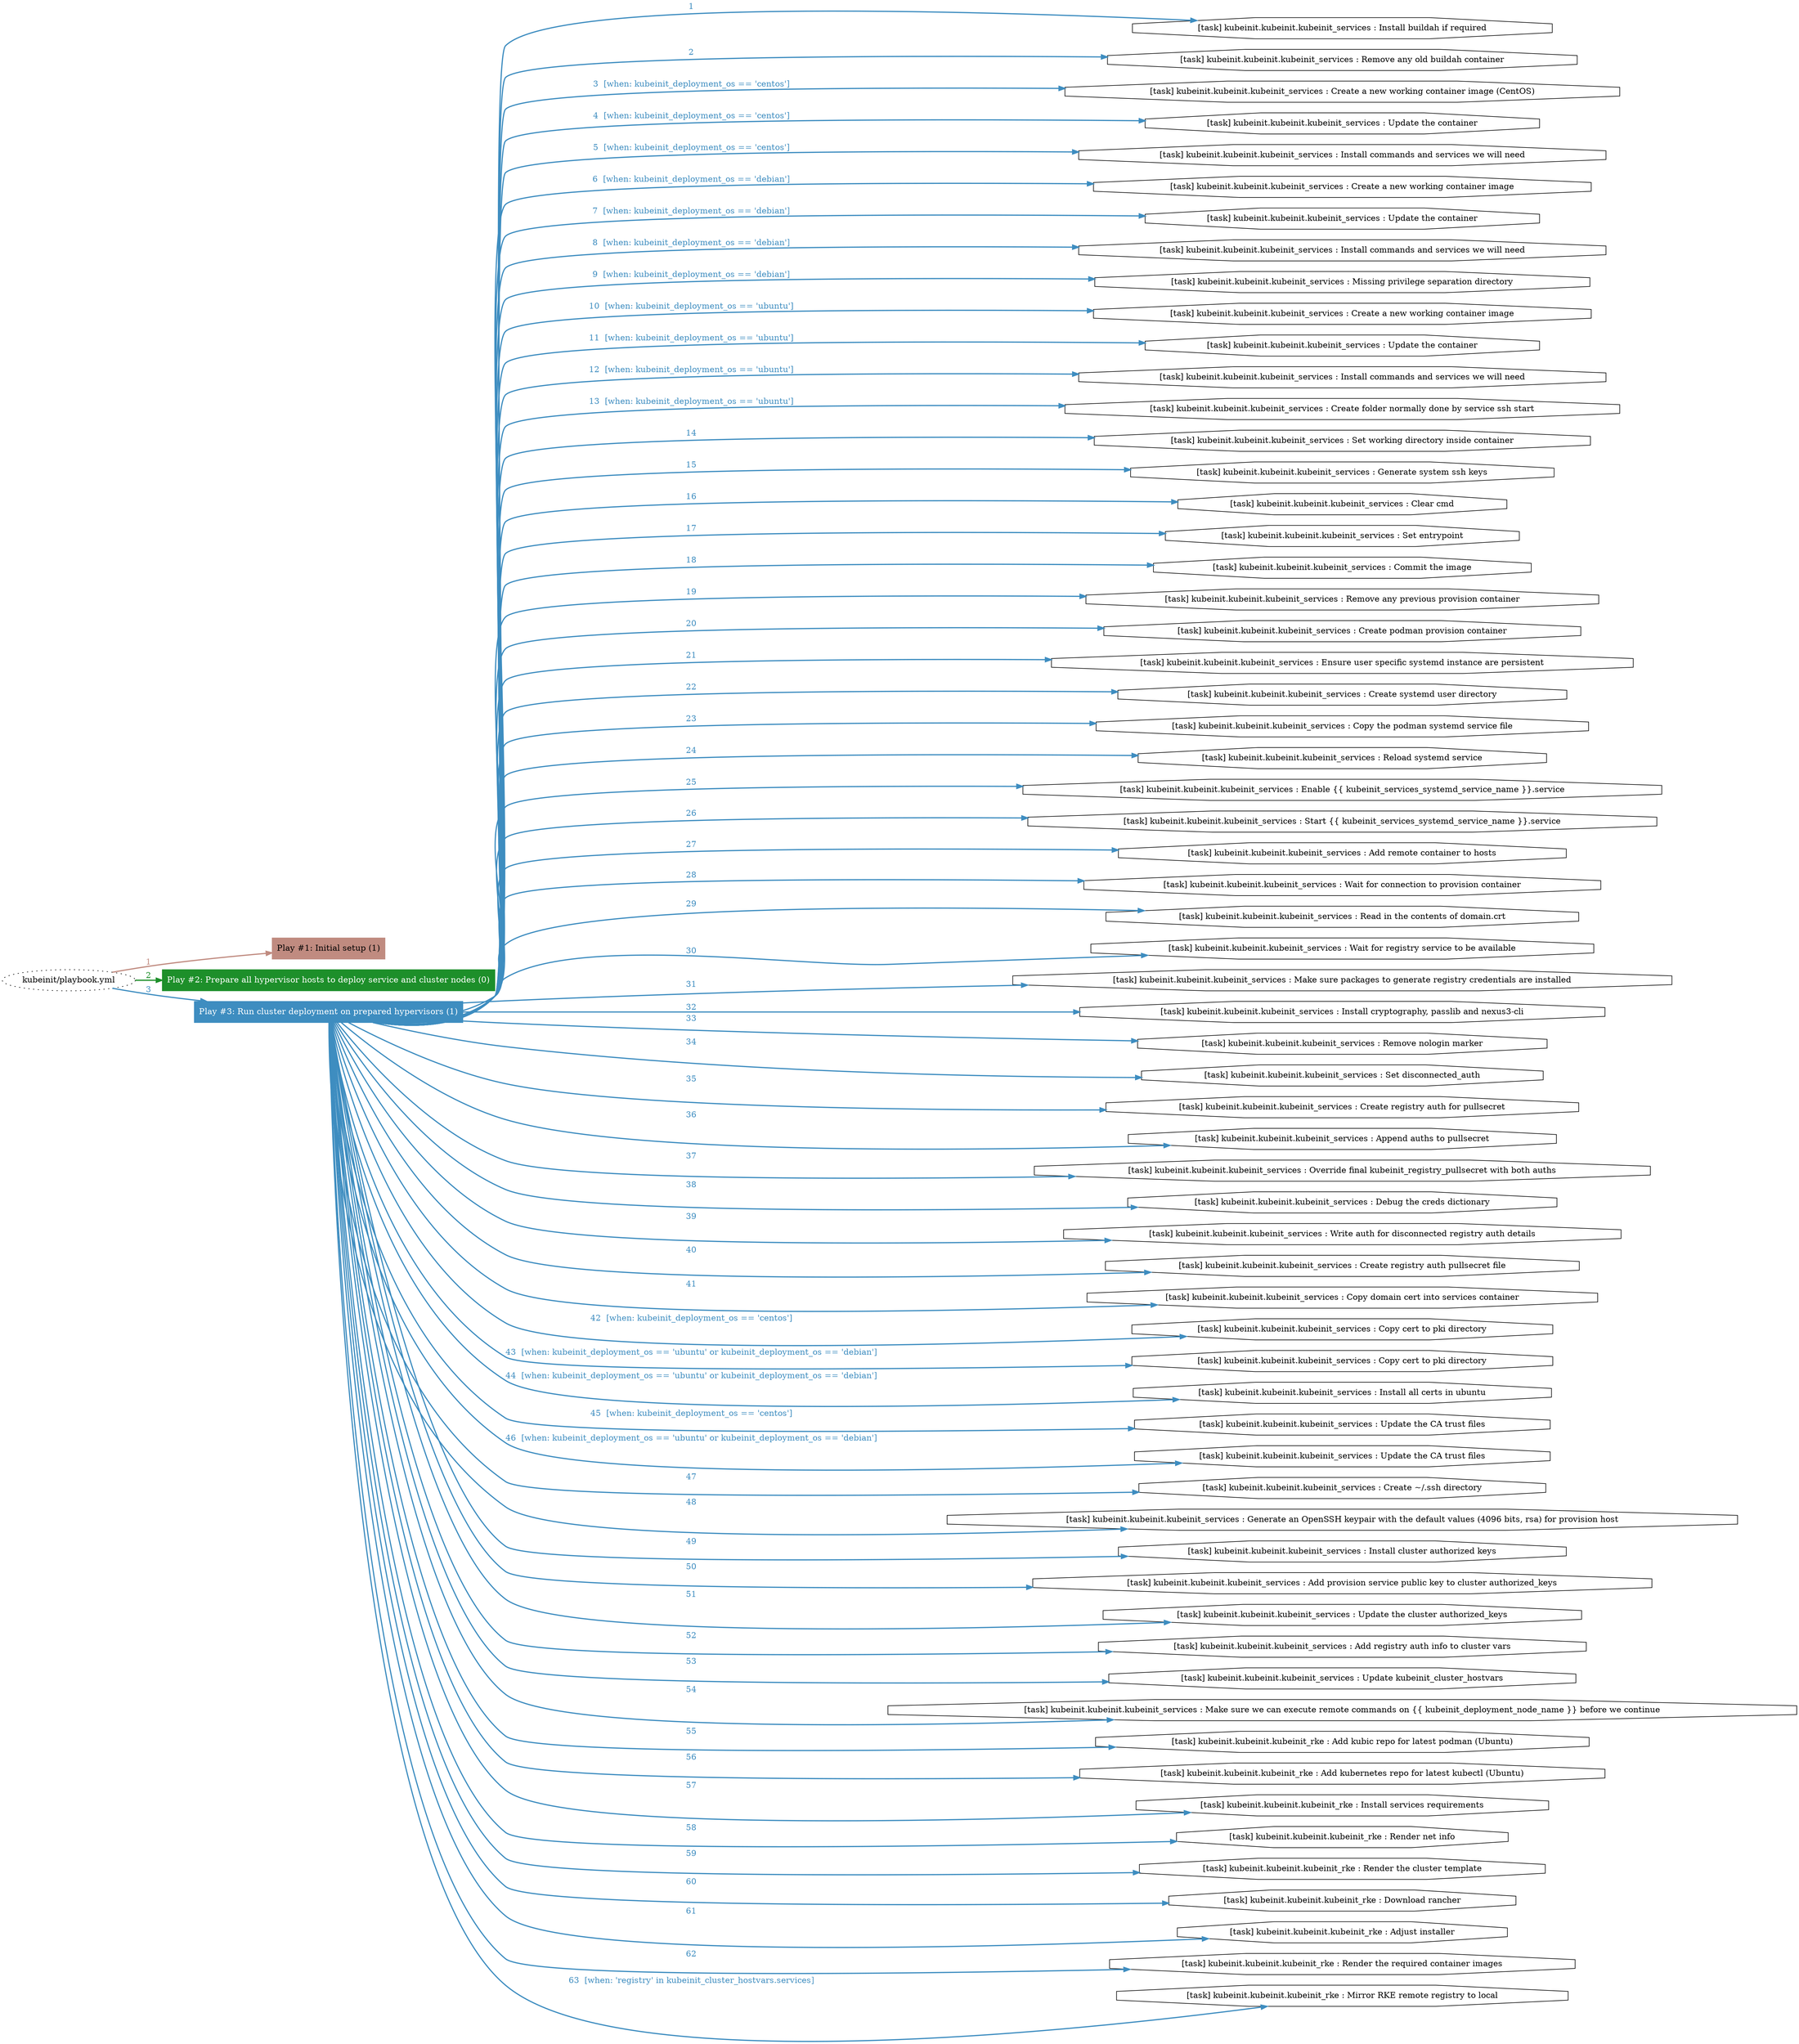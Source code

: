 digraph "kubeinit/playbook.yml "{
	graph [concentrate=true ordering=in rankdir=LR ratio=fill]
	edge [esep=5 sep=10]
	"kubeinit/playbook.yml" [id=root_node style=dotted]
	subgraph "Play #1: Initial setup (1) "{
		"Play #1: Initial setup (1)" [color="#c08b80" fontcolor="#000000" id="play_4b712d54-bc56-480d-9c7b-0bd8f701b07a" shape=box style=filled tooltip=localhost]
		"kubeinit/playbook.yml" -> "Play #1: Initial setup (1)" [label=1 color="#c08b80" fontcolor="#c08b80" id="edge_e63c7ac4-cd68-475b-8e56-a4ff397f4b9f" style=bold]
	}
	subgraph "Play #2: Prepare all hypervisor hosts to deploy service and cluster nodes (0) "{
		"Play #2: Prepare all hypervisor hosts to deploy service and cluster nodes (0)" [color="#1d8f2a" fontcolor="#ffffff" id="play_9dc1a490-1731-42a2-980e-ee22ecf014a3" shape=box style=filled tooltip=""]
		"kubeinit/playbook.yml" -> "Play #2: Prepare all hypervisor hosts to deploy service and cluster nodes (0)" [label=2 color="#1d8f2a" fontcolor="#1d8f2a" id="edge_ea168722-b28d-4e0f-9586-2a2dc26bd555" style=bold]
	}
	subgraph "Play #3: Run cluster deployment on prepared hypervisors (1) "{
		"Play #3: Run cluster deployment on prepared hypervisors (1)" [color="#3e8dc0" fontcolor="#ffffff" id="play_6fba28e6-ac37-41d5-a98d-3e4180a9feb0" shape=box style=filled tooltip=localhost]
		"kubeinit/playbook.yml" -> "Play #3: Run cluster deployment on prepared hypervisors (1)" [label=3 color="#3e8dc0" fontcolor="#3e8dc0" id="edge_483bea28-1b5b-465d-b329-8a38149724ac" style=bold]
		"task_fefc940b-8e46-451f-8f3e-7c46237d70fa" [label="[task] kubeinit.kubeinit.kubeinit_services : Install buildah if required" id="task_fefc940b-8e46-451f-8f3e-7c46237d70fa" shape=octagon tooltip="[task] kubeinit.kubeinit.kubeinit_services : Install buildah if required"]
		"Play #3: Run cluster deployment on prepared hypervisors (1)" -> "task_fefc940b-8e46-451f-8f3e-7c46237d70fa" [label=1 color="#3e8dc0" fontcolor="#3e8dc0" id="edge_1a4de58b-185a-477d-ac84-d8a1682dde9b" style=bold]
		"task_2104de16-b586-4595-95d9-067e742a16c2" [label="[task] kubeinit.kubeinit.kubeinit_services : Remove any old buildah container" id="task_2104de16-b586-4595-95d9-067e742a16c2" shape=octagon tooltip="[task] kubeinit.kubeinit.kubeinit_services : Remove any old buildah container"]
		"Play #3: Run cluster deployment on prepared hypervisors (1)" -> "task_2104de16-b586-4595-95d9-067e742a16c2" [label=2 color="#3e8dc0" fontcolor="#3e8dc0" id="edge_4a330322-72ee-4943-b0ae-62ef35278c76" style=bold]
		"task_e0b536bc-6398-46d4-8970-b86c90e35916" [label="[task] kubeinit.kubeinit.kubeinit_services : Create a new working container image (CentOS)" id="task_e0b536bc-6398-46d4-8970-b86c90e35916" shape=octagon tooltip="[task] kubeinit.kubeinit.kubeinit_services : Create a new working container image (CentOS)"]
		"Play #3: Run cluster deployment on prepared hypervisors (1)" -> "task_e0b536bc-6398-46d4-8970-b86c90e35916" [label="3  [when: kubeinit_deployment_os == 'centos']" color="#3e8dc0" fontcolor="#3e8dc0" id="edge_5ba077fc-ecef-450e-bee8-7b44a6266232" style=bold]
		"task_f4252ec9-66b5-496b-9d25-eb3eff69dac1" [label="[task] kubeinit.kubeinit.kubeinit_services : Update the container" id="task_f4252ec9-66b5-496b-9d25-eb3eff69dac1" shape=octagon tooltip="[task] kubeinit.kubeinit.kubeinit_services : Update the container"]
		"Play #3: Run cluster deployment on prepared hypervisors (1)" -> "task_f4252ec9-66b5-496b-9d25-eb3eff69dac1" [label="4  [when: kubeinit_deployment_os == 'centos']" color="#3e8dc0" fontcolor="#3e8dc0" id="edge_4b49e7f6-6c3a-4b21-9941-3cdabed57b33" style=bold]
		"task_5fb17e26-25c2-413c-99ed-82b19be4ca71" [label="[task] kubeinit.kubeinit.kubeinit_services : Install commands and services we will need" id="task_5fb17e26-25c2-413c-99ed-82b19be4ca71" shape=octagon tooltip="[task] kubeinit.kubeinit.kubeinit_services : Install commands and services we will need"]
		"Play #3: Run cluster deployment on prepared hypervisors (1)" -> "task_5fb17e26-25c2-413c-99ed-82b19be4ca71" [label="5  [when: kubeinit_deployment_os == 'centos']" color="#3e8dc0" fontcolor="#3e8dc0" id="edge_60d80f78-843a-4da0-9602-81d904752764" style=bold]
		"task_04df29a7-4545-4cc3-b831-e134a9189a85" [label="[task] kubeinit.kubeinit.kubeinit_services : Create a new working container image" id="task_04df29a7-4545-4cc3-b831-e134a9189a85" shape=octagon tooltip="[task] kubeinit.kubeinit.kubeinit_services : Create a new working container image"]
		"Play #3: Run cluster deployment on prepared hypervisors (1)" -> "task_04df29a7-4545-4cc3-b831-e134a9189a85" [label="6  [when: kubeinit_deployment_os == 'debian']" color="#3e8dc0" fontcolor="#3e8dc0" id="edge_657e8a77-8e20-46b4-9020-dd295e2b48d1" style=bold]
		"task_4a012867-f6a1-40a1-8244-261c2b42c349" [label="[task] kubeinit.kubeinit.kubeinit_services : Update the container" id="task_4a012867-f6a1-40a1-8244-261c2b42c349" shape=octagon tooltip="[task] kubeinit.kubeinit.kubeinit_services : Update the container"]
		"Play #3: Run cluster deployment on prepared hypervisors (1)" -> "task_4a012867-f6a1-40a1-8244-261c2b42c349" [label="7  [when: kubeinit_deployment_os == 'debian']" color="#3e8dc0" fontcolor="#3e8dc0" id="edge_4a574631-d381-4b79-a408-102d8b4e3b35" style=bold]
		"task_35544a98-2ff5-44ba-aa71-269c02c7d06b" [label="[task] kubeinit.kubeinit.kubeinit_services : Install commands and services we will need" id="task_35544a98-2ff5-44ba-aa71-269c02c7d06b" shape=octagon tooltip="[task] kubeinit.kubeinit.kubeinit_services : Install commands and services we will need"]
		"Play #3: Run cluster deployment on prepared hypervisors (1)" -> "task_35544a98-2ff5-44ba-aa71-269c02c7d06b" [label="8  [when: kubeinit_deployment_os == 'debian']" color="#3e8dc0" fontcolor="#3e8dc0" id="edge_de125d9f-3dc6-4bd9-a8db-a908527e8557" style=bold]
		"task_7ace6514-070c-48ba-abbf-1190122f60ee" [label="[task] kubeinit.kubeinit.kubeinit_services : Missing privilege separation directory" id="task_7ace6514-070c-48ba-abbf-1190122f60ee" shape=octagon tooltip="[task] kubeinit.kubeinit.kubeinit_services : Missing privilege separation directory"]
		"Play #3: Run cluster deployment on prepared hypervisors (1)" -> "task_7ace6514-070c-48ba-abbf-1190122f60ee" [label="9  [when: kubeinit_deployment_os == 'debian']" color="#3e8dc0" fontcolor="#3e8dc0" id="edge_b0fae3c4-0964-4d99-bb26-bb4238fc118c" style=bold]
		"task_cbabbbf3-4bd7-4c6b-a8e1-82f63e7428ab" [label="[task] kubeinit.kubeinit.kubeinit_services : Create a new working container image" id="task_cbabbbf3-4bd7-4c6b-a8e1-82f63e7428ab" shape=octagon tooltip="[task] kubeinit.kubeinit.kubeinit_services : Create a new working container image"]
		"Play #3: Run cluster deployment on prepared hypervisors (1)" -> "task_cbabbbf3-4bd7-4c6b-a8e1-82f63e7428ab" [label="10  [when: kubeinit_deployment_os == 'ubuntu']" color="#3e8dc0" fontcolor="#3e8dc0" id="edge_d4a045d4-5a40-4874-9354-4946e33e4755" style=bold]
		"task_d47c31ac-f100-4c91-b1b6-1ec4d5b25861" [label="[task] kubeinit.kubeinit.kubeinit_services : Update the container" id="task_d47c31ac-f100-4c91-b1b6-1ec4d5b25861" shape=octagon tooltip="[task] kubeinit.kubeinit.kubeinit_services : Update the container"]
		"Play #3: Run cluster deployment on prepared hypervisors (1)" -> "task_d47c31ac-f100-4c91-b1b6-1ec4d5b25861" [label="11  [when: kubeinit_deployment_os == 'ubuntu']" color="#3e8dc0" fontcolor="#3e8dc0" id="edge_3ff3a576-fff3-430b-8e31-934b7b035dd4" style=bold]
		"task_3c5e8622-966f-4e88-948b-a1c92c147d09" [label="[task] kubeinit.kubeinit.kubeinit_services : Install commands and services we will need" id="task_3c5e8622-966f-4e88-948b-a1c92c147d09" shape=octagon tooltip="[task] kubeinit.kubeinit.kubeinit_services : Install commands and services we will need"]
		"Play #3: Run cluster deployment on prepared hypervisors (1)" -> "task_3c5e8622-966f-4e88-948b-a1c92c147d09" [label="12  [when: kubeinit_deployment_os == 'ubuntu']" color="#3e8dc0" fontcolor="#3e8dc0" id="edge_e6dd6ff5-914a-47be-9dc8-6daf2f6151dd" style=bold]
		"task_110e06b4-047a-46bb-b57d-e3a10126da08" [label="[task] kubeinit.kubeinit.kubeinit_services : Create folder normally done by service ssh start" id="task_110e06b4-047a-46bb-b57d-e3a10126da08" shape=octagon tooltip="[task] kubeinit.kubeinit.kubeinit_services : Create folder normally done by service ssh start"]
		"Play #3: Run cluster deployment on prepared hypervisors (1)" -> "task_110e06b4-047a-46bb-b57d-e3a10126da08" [label="13  [when: kubeinit_deployment_os == 'ubuntu']" color="#3e8dc0" fontcolor="#3e8dc0" id="edge_7693e75b-145c-4aca-89d5-e6ef892f1940" style=bold]
		"task_c6952494-1f32-4682-a6cc-4f3bf4f2057e" [label="[task] kubeinit.kubeinit.kubeinit_services : Set working directory inside container" id="task_c6952494-1f32-4682-a6cc-4f3bf4f2057e" shape=octagon tooltip="[task] kubeinit.kubeinit.kubeinit_services : Set working directory inside container"]
		"Play #3: Run cluster deployment on prepared hypervisors (1)" -> "task_c6952494-1f32-4682-a6cc-4f3bf4f2057e" [label=14 color="#3e8dc0" fontcolor="#3e8dc0" id="edge_e93fc7e4-4a74-4711-ac97-0c5c54c28ae2" style=bold]
		"task_0ea317a2-8e5b-4f9c-8fc7-6ab1a3cea63b" [label="[task] kubeinit.kubeinit.kubeinit_services : Generate system ssh keys" id="task_0ea317a2-8e5b-4f9c-8fc7-6ab1a3cea63b" shape=octagon tooltip="[task] kubeinit.kubeinit.kubeinit_services : Generate system ssh keys"]
		"Play #3: Run cluster deployment on prepared hypervisors (1)" -> "task_0ea317a2-8e5b-4f9c-8fc7-6ab1a3cea63b" [label=15 color="#3e8dc0" fontcolor="#3e8dc0" id="edge_8ab43bc1-5fec-46e5-a5e5-6d4fc4f7c07a" style=bold]
		"task_01f67ab1-bee4-44ab-a422-8a34ac613090" [label="[task] kubeinit.kubeinit.kubeinit_services : Clear cmd" id="task_01f67ab1-bee4-44ab-a422-8a34ac613090" shape=octagon tooltip="[task] kubeinit.kubeinit.kubeinit_services : Clear cmd"]
		"Play #3: Run cluster deployment on prepared hypervisors (1)" -> "task_01f67ab1-bee4-44ab-a422-8a34ac613090" [label=16 color="#3e8dc0" fontcolor="#3e8dc0" id="edge_bac43e8c-3b8e-4d30-a8d1-dedcb6c25e9b" style=bold]
		"task_36a6f977-5390-48fb-bac4-b31f0e6d5f83" [label="[task] kubeinit.kubeinit.kubeinit_services : Set entrypoint" id="task_36a6f977-5390-48fb-bac4-b31f0e6d5f83" shape=octagon tooltip="[task] kubeinit.kubeinit.kubeinit_services : Set entrypoint"]
		"Play #3: Run cluster deployment on prepared hypervisors (1)" -> "task_36a6f977-5390-48fb-bac4-b31f0e6d5f83" [label=17 color="#3e8dc0" fontcolor="#3e8dc0" id="edge_2936a7fb-c2f7-4da1-ba5e-23d57ba0cb35" style=bold]
		"task_72d3f388-5e49-4008-96e3-9988add7899c" [label="[task] kubeinit.kubeinit.kubeinit_services : Commit the image" id="task_72d3f388-5e49-4008-96e3-9988add7899c" shape=octagon tooltip="[task] kubeinit.kubeinit.kubeinit_services : Commit the image"]
		"Play #3: Run cluster deployment on prepared hypervisors (1)" -> "task_72d3f388-5e49-4008-96e3-9988add7899c" [label=18 color="#3e8dc0" fontcolor="#3e8dc0" id="edge_71c26771-1b18-4f0f-b70e-38fbf23fb649" style=bold]
		"task_16b4a5ad-7b32-4306-b434-2e8844ade003" [label="[task] kubeinit.kubeinit.kubeinit_services : Remove any previous provision container" id="task_16b4a5ad-7b32-4306-b434-2e8844ade003" shape=octagon tooltip="[task] kubeinit.kubeinit.kubeinit_services : Remove any previous provision container"]
		"Play #3: Run cluster deployment on prepared hypervisors (1)" -> "task_16b4a5ad-7b32-4306-b434-2e8844ade003" [label=19 color="#3e8dc0" fontcolor="#3e8dc0" id="edge_49aa6488-e35d-43ef-9664-5b3dd2af4047" style=bold]
		"task_aef066eb-0046-4cc6-b5ec-7333e1a8b4a9" [label="[task] kubeinit.kubeinit.kubeinit_services : Create podman provision container" id="task_aef066eb-0046-4cc6-b5ec-7333e1a8b4a9" shape=octagon tooltip="[task] kubeinit.kubeinit.kubeinit_services : Create podman provision container"]
		"Play #3: Run cluster deployment on prepared hypervisors (1)" -> "task_aef066eb-0046-4cc6-b5ec-7333e1a8b4a9" [label=20 color="#3e8dc0" fontcolor="#3e8dc0" id="edge_9f263eb7-f2b6-4f8a-9961-a98091614ba0" style=bold]
		"task_847595df-4502-4246-af10-bbc39cd7c4e4" [label="[task] kubeinit.kubeinit.kubeinit_services : Ensure user specific systemd instance are persistent" id="task_847595df-4502-4246-af10-bbc39cd7c4e4" shape=octagon tooltip="[task] kubeinit.kubeinit.kubeinit_services : Ensure user specific systemd instance are persistent"]
		"Play #3: Run cluster deployment on prepared hypervisors (1)" -> "task_847595df-4502-4246-af10-bbc39cd7c4e4" [label=21 color="#3e8dc0" fontcolor="#3e8dc0" id="edge_c77c1557-e7b5-44f9-8fed-2601c25642dd" style=bold]
		"task_4798afbb-8f5c-482b-b4b3-49e5e8a1c596" [label="[task] kubeinit.kubeinit.kubeinit_services : Create systemd user directory" id="task_4798afbb-8f5c-482b-b4b3-49e5e8a1c596" shape=octagon tooltip="[task] kubeinit.kubeinit.kubeinit_services : Create systemd user directory"]
		"Play #3: Run cluster deployment on prepared hypervisors (1)" -> "task_4798afbb-8f5c-482b-b4b3-49e5e8a1c596" [label=22 color="#3e8dc0" fontcolor="#3e8dc0" id="edge_3a1ceed1-1c7a-4500-a639-be40864e4f5b" style=bold]
		"task_369d1708-f24d-4379-bdde-e1acbf3ce809" [label="[task] kubeinit.kubeinit.kubeinit_services : Copy the podman systemd service file" id="task_369d1708-f24d-4379-bdde-e1acbf3ce809" shape=octagon tooltip="[task] kubeinit.kubeinit.kubeinit_services : Copy the podman systemd service file"]
		"Play #3: Run cluster deployment on prepared hypervisors (1)" -> "task_369d1708-f24d-4379-bdde-e1acbf3ce809" [label=23 color="#3e8dc0" fontcolor="#3e8dc0" id="edge_49216111-c424-4ea6-b231-f9408a3734fe" style=bold]
		"task_51a88d9f-1ffb-446c-b2e2-42e429748e78" [label="[task] kubeinit.kubeinit.kubeinit_services : Reload systemd service" id="task_51a88d9f-1ffb-446c-b2e2-42e429748e78" shape=octagon tooltip="[task] kubeinit.kubeinit.kubeinit_services : Reload systemd service"]
		"Play #3: Run cluster deployment on prepared hypervisors (1)" -> "task_51a88d9f-1ffb-446c-b2e2-42e429748e78" [label=24 color="#3e8dc0" fontcolor="#3e8dc0" id="edge_ed21d315-c295-4658-8e8e-643429aa2ebc" style=bold]
		"task_99912bba-662e-4ce3-af4f-0f18b9d69682" [label="[task] kubeinit.kubeinit.kubeinit_services : Enable {{ kubeinit_services_systemd_service_name }}.service" id="task_99912bba-662e-4ce3-af4f-0f18b9d69682" shape=octagon tooltip="[task] kubeinit.kubeinit.kubeinit_services : Enable {{ kubeinit_services_systemd_service_name }}.service"]
		"Play #3: Run cluster deployment on prepared hypervisors (1)" -> "task_99912bba-662e-4ce3-af4f-0f18b9d69682" [label=25 color="#3e8dc0" fontcolor="#3e8dc0" id="edge_5e5ffc98-bf98-4fbb-a270-92d3f4904ac6" style=bold]
		"task_638b1e23-02e1-4054-bdee-1335e138aed1" [label="[task] kubeinit.kubeinit.kubeinit_services : Start {{ kubeinit_services_systemd_service_name }}.service" id="task_638b1e23-02e1-4054-bdee-1335e138aed1" shape=octagon tooltip="[task] kubeinit.kubeinit.kubeinit_services : Start {{ kubeinit_services_systemd_service_name }}.service"]
		"Play #3: Run cluster deployment on prepared hypervisors (1)" -> "task_638b1e23-02e1-4054-bdee-1335e138aed1" [label=26 color="#3e8dc0" fontcolor="#3e8dc0" id="edge_1e86e5b7-3fb6-4bb6-9408-a7ed87b2ed28" style=bold]
		"task_20f3b8ab-613f-4bb9-b7a3-d00bacc644c7" [label="[task] kubeinit.kubeinit.kubeinit_services : Add remote container to hosts" id="task_20f3b8ab-613f-4bb9-b7a3-d00bacc644c7" shape=octagon tooltip="[task] kubeinit.kubeinit.kubeinit_services : Add remote container to hosts"]
		"Play #3: Run cluster deployment on prepared hypervisors (1)" -> "task_20f3b8ab-613f-4bb9-b7a3-d00bacc644c7" [label=27 color="#3e8dc0" fontcolor="#3e8dc0" id="edge_966b3979-af33-43a1-8722-8f0eda12ee23" style=bold]
		"task_689ba441-76fb-4d0b-9a9e-701c43b23473" [label="[task] kubeinit.kubeinit.kubeinit_services : Wait for connection to provision container" id="task_689ba441-76fb-4d0b-9a9e-701c43b23473" shape=octagon tooltip="[task] kubeinit.kubeinit.kubeinit_services : Wait for connection to provision container"]
		"Play #3: Run cluster deployment on prepared hypervisors (1)" -> "task_689ba441-76fb-4d0b-9a9e-701c43b23473" [label=28 color="#3e8dc0" fontcolor="#3e8dc0" id="edge_20d7cfb3-5121-4ff4-819d-a6548accca93" style=bold]
		"task_166de98c-c425-4663-a612-fe69194ac884" [label="[task] kubeinit.kubeinit.kubeinit_services : Read in the contents of domain.crt" id="task_166de98c-c425-4663-a612-fe69194ac884" shape=octagon tooltip="[task] kubeinit.kubeinit.kubeinit_services : Read in the contents of domain.crt"]
		"Play #3: Run cluster deployment on prepared hypervisors (1)" -> "task_166de98c-c425-4663-a612-fe69194ac884" [label=29 color="#3e8dc0" fontcolor="#3e8dc0" id="edge_d979b65c-0a64-4102-a077-df222271af78" style=bold]
		"task_a7adbb10-5891-458e-bff5-32318f4bb95f" [label="[task] kubeinit.kubeinit.kubeinit_services : Wait for registry service to be available" id="task_a7adbb10-5891-458e-bff5-32318f4bb95f" shape=octagon tooltip="[task] kubeinit.kubeinit.kubeinit_services : Wait for registry service to be available"]
		"Play #3: Run cluster deployment on prepared hypervisors (1)" -> "task_a7adbb10-5891-458e-bff5-32318f4bb95f" [label=30 color="#3e8dc0" fontcolor="#3e8dc0" id="edge_3aa71a14-cbc4-4e4f-9dbf-d3037afaff74" style=bold]
		"task_1c5a2f92-bef0-478c-9a49-ead7afe2d09b" [label="[task] kubeinit.kubeinit.kubeinit_services : Make sure packages to generate registry credentials are installed" id="task_1c5a2f92-bef0-478c-9a49-ead7afe2d09b" shape=octagon tooltip="[task] kubeinit.kubeinit.kubeinit_services : Make sure packages to generate registry credentials are installed"]
		"Play #3: Run cluster deployment on prepared hypervisors (1)" -> "task_1c5a2f92-bef0-478c-9a49-ead7afe2d09b" [label=31 color="#3e8dc0" fontcolor="#3e8dc0" id="edge_d5b9285f-4530-412a-846b-3512b2883030" style=bold]
		"task_4eb6e477-c611-4686-a77c-f0c7378bf76d" [label="[task] kubeinit.kubeinit.kubeinit_services : Install cryptography, passlib and nexus3-cli" id="task_4eb6e477-c611-4686-a77c-f0c7378bf76d" shape=octagon tooltip="[task] kubeinit.kubeinit.kubeinit_services : Install cryptography, passlib and nexus3-cli"]
		"Play #3: Run cluster deployment on prepared hypervisors (1)" -> "task_4eb6e477-c611-4686-a77c-f0c7378bf76d" [label=32 color="#3e8dc0" fontcolor="#3e8dc0" id="edge_5fcbb9b2-8d3d-4954-8c17-ae55409b35a2" style=bold]
		"task_269ac54c-dbff-48bc-8c46-7562268c57bd" [label="[task] kubeinit.kubeinit.kubeinit_services : Remove nologin marker" id="task_269ac54c-dbff-48bc-8c46-7562268c57bd" shape=octagon tooltip="[task] kubeinit.kubeinit.kubeinit_services : Remove nologin marker"]
		"Play #3: Run cluster deployment on prepared hypervisors (1)" -> "task_269ac54c-dbff-48bc-8c46-7562268c57bd" [label=33 color="#3e8dc0" fontcolor="#3e8dc0" id="edge_157bdbe2-4fbf-48d6-a449-0f9b8a940f30" style=bold]
		"task_d491b207-ee0d-4aa0-b652-da3afcc7daa1" [label="[task] kubeinit.kubeinit.kubeinit_services : Set disconnected_auth" id="task_d491b207-ee0d-4aa0-b652-da3afcc7daa1" shape=octagon tooltip="[task] kubeinit.kubeinit.kubeinit_services : Set disconnected_auth"]
		"Play #3: Run cluster deployment on prepared hypervisors (1)" -> "task_d491b207-ee0d-4aa0-b652-da3afcc7daa1" [label=34 color="#3e8dc0" fontcolor="#3e8dc0" id="edge_5934edf3-e026-4fc9-bed4-7d11b79b08f4" style=bold]
		"task_10593bd1-347b-4b9a-be43-107c6c555f1e" [label="[task] kubeinit.kubeinit.kubeinit_services : Create registry auth for pullsecret" id="task_10593bd1-347b-4b9a-be43-107c6c555f1e" shape=octagon tooltip="[task] kubeinit.kubeinit.kubeinit_services : Create registry auth for pullsecret"]
		"Play #3: Run cluster deployment on prepared hypervisors (1)" -> "task_10593bd1-347b-4b9a-be43-107c6c555f1e" [label=35 color="#3e8dc0" fontcolor="#3e8dc0" id="edge_02f05e61-b05d-458b-9e30-ea05cdf24470" style=bold]
		"task_b82b85cf-c9c7-41d1-b813-cb2309f89eb5" [label="[task] kubeinit.kubeinit.kubeinit_services : Append auths to pullsecret" id="task_b82b85cf-c9c7-41d1-b813-cb2309f89eb5" shape=octagon tooltip="[task] kubeinit.kubeinit.kubeinit_services : Append auths to pullsecret"]
		"Play #3: Run cluster deployment on prepared hypervisors (1)" -> "task_b82b85cf-c9c7-41d1-b813-cb2309f89eb5" [label=36 color="#3e8dc0" fontcolor="#3e8dc0" id="edge_d02f7402-730d-4ca5-ac75-1032a6eee3a9" style=bold]
		"task_026f0966-17d4-4b85-954e-f81cd5f1eeca" [label="[task] kubeinit.kubeinit.kubeinit_services : Override final kubeinit_registry_pullsecret with both auths" id="task_026f0966-17d4-4b85-954e-f81cd5f1eeca" shape=octagon tooltip="[task] kubeinit.kubeinit.kubeinit_services : Override final kubeinit_registry_pullsecret with both auths"]
		"Play #3: Run cluster deployment on prepared hypervisors (1)" -> "task_026f0966-17d4-4b85-954e-f81cd5f1eeca" [label=37 color="#3e8dc0" fontcolor="#3e8dc0" id="edge_0d289aa4-1949-4c3c-9962-2bb5c7aa28c8" style=bold]
		"task_d901c1d7-22ac-4bc1-b312-21ac6bdc13d5" [label="[task] kubeinit.kubeinit.kubeinit_services : Debug the creds dictionary" id="task_d901c1d7-22ac-4bc1-b312-21ac6bdc13d5" shape=octagon tooltip="[task] kubeinit.kubeinit.kubeinit_services : Debug the creds dictionary"]
		"Play #3: Run cluster deployment on prepared hypervisors (1)" -> "task_d901c1d7-22ac-4bc1-b312-21ac6bdc13d5" [label=38 color="#3e8dc0" fontcolor="#3e8dc0" id="edge_d7201cdf-d92b-4eab-80cf-c119b0c71c7f" style=bold]
		"task_9666b508-28a1-41fa-ab0d-ad5fded74659" [label="[task] kubeinit.kubeinit.kubeinit_services : Write auth for disconnected registry auth details" id="task_9666b508-28a1-41fa-ab0d-ad5fded74659" shape=octagon tooltip="[task] kubeinit.kubeinit.kubeinit_services : Write auth for disconnected registry auth details"]
		"Play #3: Run cluster deployment on prepared hypervisors (1)" -> "task_9666b508-28a1-41fa-ab0d-ad5fded74659" [label=39 color="#3e8dc0" fontcolor="#3e8dc0" id="edge_ef08c52e-b800-4f73-a1c0-cdf2623ca65c" style=bold]
		"task_95b74ac9-aca4-49d2-a2ee-868e8c9636fe" [label="[task] kubeinit.kubeinit.kubeinit_services : Create registry auth pullsecret file" id="task_95b74ac9-aca4-49d2-a2ee-868e8c9636fe" shape=octagon tooltip="[task] kubeinit.kubeinit.kubeinit_services : Create registry auth pullsecret file"]
		"Play #3: Run cluster deployment on prepared hypervisors (1)" -> "task_95b74ac9-aca4-49d2-a2ee-868e8c9636fe" [label=40 color="#3e8dc0" fontcolor="#3e8dc0" id="edge_357f52b3-8358-4435-a5cb-4e8a854e1a9b" style=bold]
		"task_fbb3fe10-45ba-4d89-ab75-27f315e6644d" [label="[task] kubeinit.kubeinit.kubeinit_services : Copy domain cert into services container" id="task_fbb3fe10-45ba-4d89-ab75-27f315e6644d" shape=octagon tooltip="[task] kubeinit.kubeinit.kubeinit_services : Copy domain cert into services container"]
		"Play #3: Run cluster deployment on prepared hypervisors (1)" -> "task_fbb3fe10-45ba-4d89-ab75-27f315e6644d" [label=41 color="#3e8dc0" fontcolor="#3e8dc0" id="edge_d5321344-c134-4d24-9589-3131271e76e0" style=bold]
		"task_c5813a18-fdc0-417b-91e9-a136b685251e" [label="[task] kubeinit.kubeinit.kubeinit_services : Copy cert to pki directory" id="task_c5813a18-fdc0-417b-91e9-a136b685251e" shape=octagon tooltip="[task] kubeinit.kubeinit.kubeinit_services : Copy cert to pki directory"]
		"Play #3: Run cluster deployment on prepared hypervisors (1)" -> "task_c5813a18-fdc0-417b-91e9-a136b685251e" [label="42  [when: kubeinit_deployment_os == 'centos']" color="#3e8dc0" fontcolor="#3e8dc0" id="edge_e092a757-dda6-4779-93d3-16ca942daafc" style=bold]
		"task_26609116-236d-48f7-88e3-6d303aef9f32" [label="[task] kubeinit.kubeinit.kubeinit_services : Copy cert to pki directory" id="task_26609116-236d-48f7-88e3-6d303aef9f32" shape=octagon tooltip="[task] kubeinit.kubeinit.kubeinit_services : Copy cert to pki directory"]
		"Play #3: Run cluster deployment on prepared hypervisors (1)" -> "task_26609116-236d-48f7-88e3-6d303aef9f32" [label="43  [when: kubeinit_deployment_os == 'ubuntu' or kubeinit_deployment_os == 'debian']" color="#3e8dc0" fontcolor="#3e8dc0" id="edge_a0186736-4a3f-4c8e-8daf-66107b93ace6" style=bold]
		"task_af6008fe-2709-4253-83f2-f1035623216f" [label="[task] kubeinit.kubeinit.kubeinit_services : Install all certs in ubuntu" id="task_af6008fe-2709-4253-83f2-f1035623216f" shape=octagon tooltip="[task] kubeinit.kubeinit.kubeinit_services : Install all certs in ubuntu"]
		"Play #3: Run cluster deployment on prepared hypervisors (1)" -> "task_af6008fe-2709-4253-83f2-f1035623216f" [label="44  [when: kubeinit_deployment_os == 'ubuntu' or kubeinit_deployment_os == 'debian']" color="#3e8dc0" fontcolor="#3e8dc0" id="edge_56f662ef-24b1-48d9-8ce8-d7b509cf6fc6" style=bold]
		"task_0dc6e319-dcc0-4c3f-ac76-cbe99db335e8" [label="[task] kubeinit.kubeinit.kubeinit_services : Update the CA trust files" id="task_0dc6e319-dcc0-4c3f-ac76-cbe99db335e8" shape=octagon tooltip="[task] kubeinit.kubeinit.kubeinit_services : Update the CA trust files"]
		"Play #3: Run cluster deployment on prepared hypervisors (1)" -> "task_0dc6e319-dcc0-4c3f-ac76-cbe99db335e8" [label="45  [when: kubeinit_deployment_os == 'centos']" color="#3e8dc0" fontcolor="#3e8dc0" id="edge_8b4f4577-8a46-4298-b045-793438adb807" style=bold]
		"task_ad54f4e4-0761-40e4-8260-8d90e8b313eb" [label="[task] kubeinit.kubeinit.kubeinit_services : Update the CA trust files" id="task_ad54f4e4-0761-40e4-8260-8d90e8b313eb" shape=octagon tooltip="[task] kubeinit.kubeinit.kubeinit_services : Update the CA trust files"]
		"Play #3: Run cluster deployment on prepared hypervisors (1)" -> "task_ad54f4e4-0761-40e4-8260-8d90e8b313eb" [label="46  [when: kubeinit_deployment_os == 'ubuntu' or kubeinit_deployment_os == 'debian']" color="#3e8dc0" fontcolor="#3e8dc0" id="edge_014c4ccb-1e77-4a4c-895c-9ae1f07f9ce3" style=bold]
		"task_a2ae6ee0-5044-4291-97c6-e717720628bc" [label="[task] kubeinit.kubeinit.kubeinit_services : Create ~/.ssh directory" id="task_a2ae6ee0-5044-4291-97c6-e717720628bc" shape=octagon tooltip="[task] kubeinit.kubeinit.kubeinit_services : Create ~/.ssh directory"]
		"Play #3: Run cluster deployment on prepared hypervisors (1)" -> "task_a2ae6ee0-5044-4291-97c6-e717720628bc" [label=47 color="#3e8dc0" fontcolor="#3e8dc0" id="edge_be42fb40-18c2-419c-8229-9b71f5098a39" style=bold]
		"task_adb16ede-e589-40b2-9685-e31c4ec9ec89" [label="[task] kubeinit.kubeinit.kubeinit_services : Generate an OpenSSH keypair with the default values (4096 bits, rsa) for provision host" id="task_adb16ede-e589-40b2-9685-e31c4ec9ec89" shape=octagon tooltip="[task] kubeinit.kubeinit.kubeinit_services : Generate an OpenSSH keypair with the default values (4096 bits, rsa) for provision host"]
		"Play #3: Run cluster deployment on prepared hypervisors (1)" -> "task_adb16ede-e589-40b2-9685-e31c4ec9ec89" [label=48 color="#3e8dc0" fontcolor="#3e8dc0" id="edge_a9a5c41e-3964-4fd9-aeb0-87e3a4d30b0b" style=bold]
		"task_200f36e0-b489-4049-a782-835c7c4ea1e0" [label="[task] kubeinit.kubeinit.kubeinit_services : Install cluster authorized keys" id="task_200f36e0-b489-4049-a782-835c7c4ea1e0" shape=octagon tooltip="[task] kubeinit.kubeinit.kubeinit_services : Install cluster authorized keys"]
		"Play #3: Run cluster deployment on prepared hypervisors (1)" -> "task_200f36e0-b489-4049-a782-835c7c4ea1e0" [label=49 color="#3e8dc0" fontcolor="#3e8dc0" id="edge_3558bdd7-f6c8-4579-b6d2-50fdcca3e3d6" style=bold]
		"task_87b83926-2530-46db-b5b4-2d7404bf75f1" [label="[task] kubeinit.kubeinit.kubeinit_services : Add provision service public key to cluster authorized_keys" id="task_87b83926-2530-46db-b5b4-2d7404bf75f1" shape=octagon tooltip="[task] kubeinit.kubeinit.kubeinit_services : Add provision service public key to cluster authorized_keys"]
		"Play #3: Run cluster deployment on prepared hypervisors (1)" -> "task_87b83926-2530-46db-b5b4-2d7404bf75f1" [label=50 color="#3e8dc0" fontcolor="#3e8dc0" id="edge_3eb8f53a-b8c4-4866-9a1a-0e3aa1d2ba2b" style=bold]
		"task_3a4ba533-4411-4442-8c7d-51a69e817e7e" [label="[task] kubeinit.kubeinit.kubeinit_services : Update the cluster authorized_keys" id="task_3a4ba533-4411-4442-8c7d-51a69e817e7e" shape=octagon tooltip="[task] kubeinit.kubeinit.kubeinit_services : Update the cluster authorized_keys"]
		"Play #3: Run cluster deployment on prepared hypervisors (1)" -> "task_3a4ba533-4411-4442-8c7d-51a69e817e7e" [label=51 color="#3e8dc0" fontcolor="#3e8dc0" id="edge_c8c50936-93d5-4e29-98f5-b6ad7d6a7b4a" style=bold]
		"task_a5e4b239-de9c-48d6-a1bb-445b777414d7" [label="[task] kubeinit.kubeinit.kubeinit_services : Add registry auth info to cluster vars" id="task_a5e4b239-de9c-48d6-a1bb-445b777414d7" shape=octagon tooltip="[task] kubeinit.kubeinit.kubeinit_services : Add registry auth info to cluster vars"]
		"Play #3: Run cluster deployment on prepared hypervisors (1)" -> "task_a5e4b239-de9c-48d6-a1bb-445b777414d7" [label=52 color="#3e8dc0" fontcolor="#3e8dc0" id="edge_bfa62872-fbe5-4edc-96bb-082b19716cfe" style=bold]
		"task_0f851bf9-86f4-409d-a6f5-1f1a6ce95589" [label="[task] kubeinit.kubeinit.kubeinit_services : Update kubeinit_cluster_hostvars" id="task_0f851bf9-86f4-409d-a6f5-1f1a6ce95589" shape=octagon tooltip="[task] kubeinit.kubeinit.kubeinit_services : Update kubeinit_cluster_hostvars"]
		"Play #3: Run cluster deployment on prepared hypervisors (1)" -> "task_0f851bf9-86f4-409d-a6f5-1f1a6ce95589" [label=53 color="#3e8dc0" fontcolor="#3e8dc0" id="edge_8a290869-dc06-4133-ba63-c2ab548c0e2a" style=bold]
		"task_e84b9f2f-12a0-4013-874a-42177a3083eb" [label="[task] kubeinit.kubeinit.kubeinit_services : Make sure we can execute remote commands on {{ kubeinit_deployment_node_name }} before we continue" id="task_e84b9f2f-12a0-4013-874a-42177a3083eb" shape=octagon tooltip="[task] kubeinit.kubeinit.kubeinit_services : Make sure we can execute remote commands on {{ kubeinit_deployment_node_name }} before we continue"]
		"Play #3: Run cluster deployment on prepared hypervisors (1)" -> "task_e84b9f2f-12a0-4013-874a-42177a3083eb" [label=54 color="#3e8dc0" fontcolor="#3e8dc0" id="edge_f5732a75-d57d-4395-a527-555180c734a1" style=bold]
		"task_2c9c923b-e09a-48e5-96c6-133bcc8dcee1" [label="[task] kubeinit.kubeinit.kubeinit_rke : Add kubic repo for latest podman (Ubuntu)" id="task_2c9c923b-e09a-48e5-96c6-133bcc8dcee1" shape=octagon tooltip="[task] kubeinit.kubeinit.kubeinit_rke : Add kubic repo for latest podman (Ubuntu)"]
		"Play #3: Run cluster deployment on prepared hypervisors (1)" -> "task_2c9c923b-e09a-48e5-96c6-133bcc8dcee1" [label=55 color="#3e8dc0" fontcolor="#3e8dc0" id="edge_2c8728dc-8d5e-465f-acdf-233164775802" style=bold]
		"task_bae7783e-c6e5-4ea8-995c-58979194efdb" [label="[task] kubeinit.kubeinit.kubeinit_rke : Add kubernetes repo for latest kubectl (Ubuntu)" id="task_bae7783e-c6e5-4ea8-995c-58979194efdb" shape=octagon tooltip="[task] kubeinit.kubeinit.kubeinit_rke : Add kubernetes repo for latest kubectl (Ubuntu)"]
		"Play #3: Run cluster deployment on prepared hypervisors (1)" -> "task_bae7783e-c6e5-4ea8-995c-58979194efdb" [label=56 color="#3e8dc0" fontcolor="#3e8dc0" id="edge_43f170bf-4064-46e2-97e2-2dc8e6224757" style=bold]
		"task_4d5dc5b3-1526-45ba-bba2-41dda94a74e9" [label="[task] kubeinit.kubeinit.kubeinit_rke : Install services requirements" id="task_4d5dc5b3-1526-45ba-bba2-41dda94a74e9" shape=octagon tooltip="[task] kubeinit.kubeinit.kubeinit_rke : Install services requirements"]
		"Play #3: Run cluster deployment on prepared hypervisors (1)" -> "task_4d5dc5b3-1526-45ba-bba2-41dda94a74e9" [label=57 color="#3e8dc0" fontcolor="#3e8dc0" id="edge_42dfdaa5-7a69-43fe-9162-3f74f024a8cf" style=bold]
		"task_21ff5eb9-6ed3-4396-b479-434a3a267cb4" [label="[task] kubeinit.kubeinit.kubeinit_rke : Render net info" id="task_21ff5eb9-6ed3-4396-b479-434a3a267cb4" shape=octagon tooltip="[task] kubeinit.kubeinit.kubeinit_rke : Render net info"]
		"Play #3: Run cluster deployment on prepared hypervisors (1)" -> "task_21ff5eb9-6ed3-4396-b479-434a3a267cb4" [label=58 color="#3e8dc0" fontcolor="#3e8dc0" id="edge_bc2ed864-ef13-4d61-bcb0-2425de3f0aad" style=bold]
		"task_2db97a56-bd12-4c96-b306-0338f961926e" [label="[task] kubeinit.kubeinit.kubeinit_rke : Render the cluster template" id="task_2db97a56-bd12-4c96-b306-0338f961926e" shape=octagon tooltip="[task] kubeinit.kubeinit.kubeinit_rke : Render the cluster template"]
		"Play #3: Run cluster deployment on prepared hypervisors (1)" -> "task_2db97a56-bd12-4c96-b306-0338f961926e" [label=59 color="#3e8dc0" fontcolor="#3e8dc0" id="edge_b39f45b5-27be-4b34-b8b2-d7d37f726f90" style=bold]
		"task_61b49940-9422-49d4-a7ca-0baf35e3fd9a" [label="[task] kubeinit.kubeinit.kubeinit_rke : Download rancher" id="task_61b49940-9422-49d4-a7ca-0baf35e3fd9a" shape=octagon tooltip="[task] kubeinit.kubeinit.kubeinit_rke : Download rancher"]
		"Play #3: Run cluster deployment on prepared hypervisors (1)" -> "task_61b49940-9422-49d4-a7ca-0baf35e3fd9a" [label=60 color="#3e8dc0" fontcolor="#3e8dc0" id="edge_587b7394-72e8-4ac0-94fc-f72c2e83e20b" style=bold]
		"task_ac0eeae6-6744-4e78-bc5c-ab8c2d06fcc0" [label="[task] kubeinit.kubeinit.kubeinit_rke : Adjust installer" id="task_ac0eeae6-6744-4e78-bc5c-ab8c2d06fcc0" shape=octagon tooltip="[task] kubeinit.kubeinit.kubeinit_rke : Adjust installer"]
		"Play #3: Run cluster deployment on prepared hypervisors (1)" -> "task_ac0eeae6-6744-4e78-bc5c-ab8c2d06fcc0" [label=61 color="#3e8dc0" fontcolor="#3e8dc0" id="edge_2e8cc7bf-6bdc-46d3-8d06-bdfc4f557a9c" style=bold]
		"task_8d0b4c73-e0b7-48d5-a59c-b22ce72f5191" [label="[task] kubeinit.kubeinit.kubeinit_rke : Render the required container images" id="task_8d0b4c73-e0b7-48d5-a59c-b22ce72f5191" shape=octagon tooltip="[task] kubeinit.kubeinit.kubeinit_rke : Render the required container images"]
		"Play #3: Run cluster deployment on prepared hypervisors (1)" -> "task_8d0b4c73-e0b7-48d5-a59c-b22ce72f5191" [label=62 color="#3e8dc0" fontcolor="#3e8dc0" id="edge_42151e7f-d02b-40a3-813d-456d98e66adb" style=bold]
		"task_27e53f21-23bb-4d8a-8428-cb8fece5c889" [label="[task] kubeinit.kubeinit.kubeinit_rke : Mirror RKE remote registry to local" id="task_27e53f21-23bb-4d8a-8428-cb8fece5c889" shape=octagon tooltip="[task] kubeinit.kubeinit.kubeinit_rke : Mirror RKE remote registry to local"]
		"Play #3: Run cluster deployment on prepared hypervisors (1)" -> "task_27e53f21-23bb-4d8a-8428-cb8fece5c889" [label="63  [when: 'registry' in kubeinit_cluster_hostvars.services]" color="#3e8dc0" fontcolor="#3e8dc0" id="edge_7ec3bb6c-6b47-4699-8d5b-d975c0fdade3" style=bold]
	}
}
